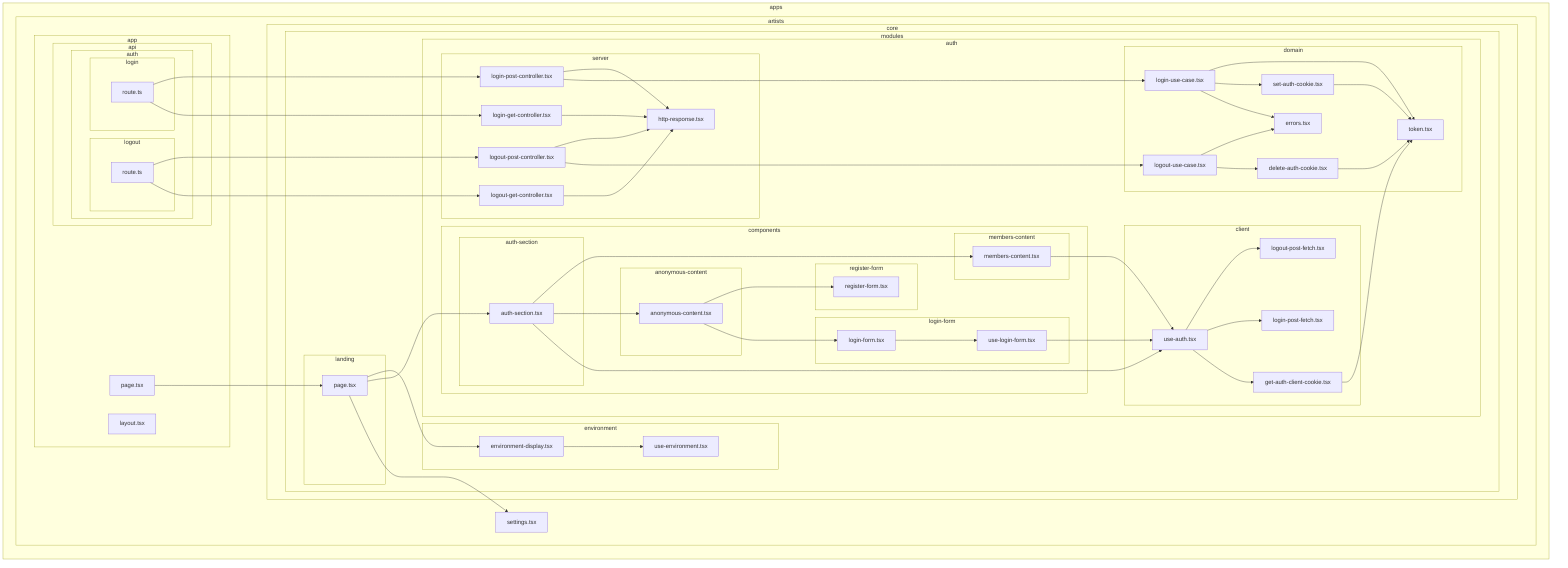 flowchart LR

subgraph 0["apps"]
subgraph 1["artists"]
subgraph 2["app"]
subgraph 3["api"]
subgraph 4["auth"]
subgraph 5["login"]
6["route.ts"]
end
subgraph J["logout"]
K["route.ts"]
end
end
end
P["layout.tsx"]
Q["page.tsx"]
end
subgraph 7["core"]
subgraph 8["modules"]
subgraph 9["auth"]
subgraph A["server"]
B["login-get-controller.tsx"]
C["http-response.tsx"]
D["login-post-controller.tsx"]
L["logout-get-controller.tsx"]
M["logout-post-controller.tsx"]
end
subgraph E["domain"]
F["login-use-case.tsx"]
G["errors.tsx"]
H["set-auth-cookie.tsx"]
I["token.tsx"]
N["logout-use-case.tsx"]
O["delete-auth-cookie.tsx"]
end
subgraph U["components"]
subgraph V["auth-section"]
W["auth-section.tsx"]
end
subgraph 12["anonymous-content"]
13["anonymous-content.tsx"]
end
subgraph 14["login-form"]
15["login-form.tsx"]
16["use-login-form.tsx"]
end
subgraph 17["register-form"]
18["register-form.tsx"]
end
subgraph 19["members-content"]
1A["members-content.tsx"]
end
end
subgraph X["client"]
Y["use-auth.tsx"]
Z["get-auth-client-cookie.tsx"]
10["login-post-fetch.tsx"]
11["logout-post-fetch.tsx"]
end
end
subgraph R["landing"]
S["page.tsx"]
end
subgraph 1B["environment"]
1C["environment-display.tsx"]
1D["use-environment.tsx"]
end
end
end
T["settings.tsx"]
end
end
6-->B
6-->D
B-->C
D-->F
D-->C
F-->G
F-->H
F-->I
H-->I
K-->L
K-->M
L-->C
M-->N
M-->C
N-->O
N-->G
O-->I
Q-->S
S-->T
S-->W
S-->1C
W-->Y
W-->13
W-->1A
Y-->Z
Y-->10
Y-->11
Z-->I
13-->15
13-->18
15-->16
16-->Y
1A-->Y
1C-->1D